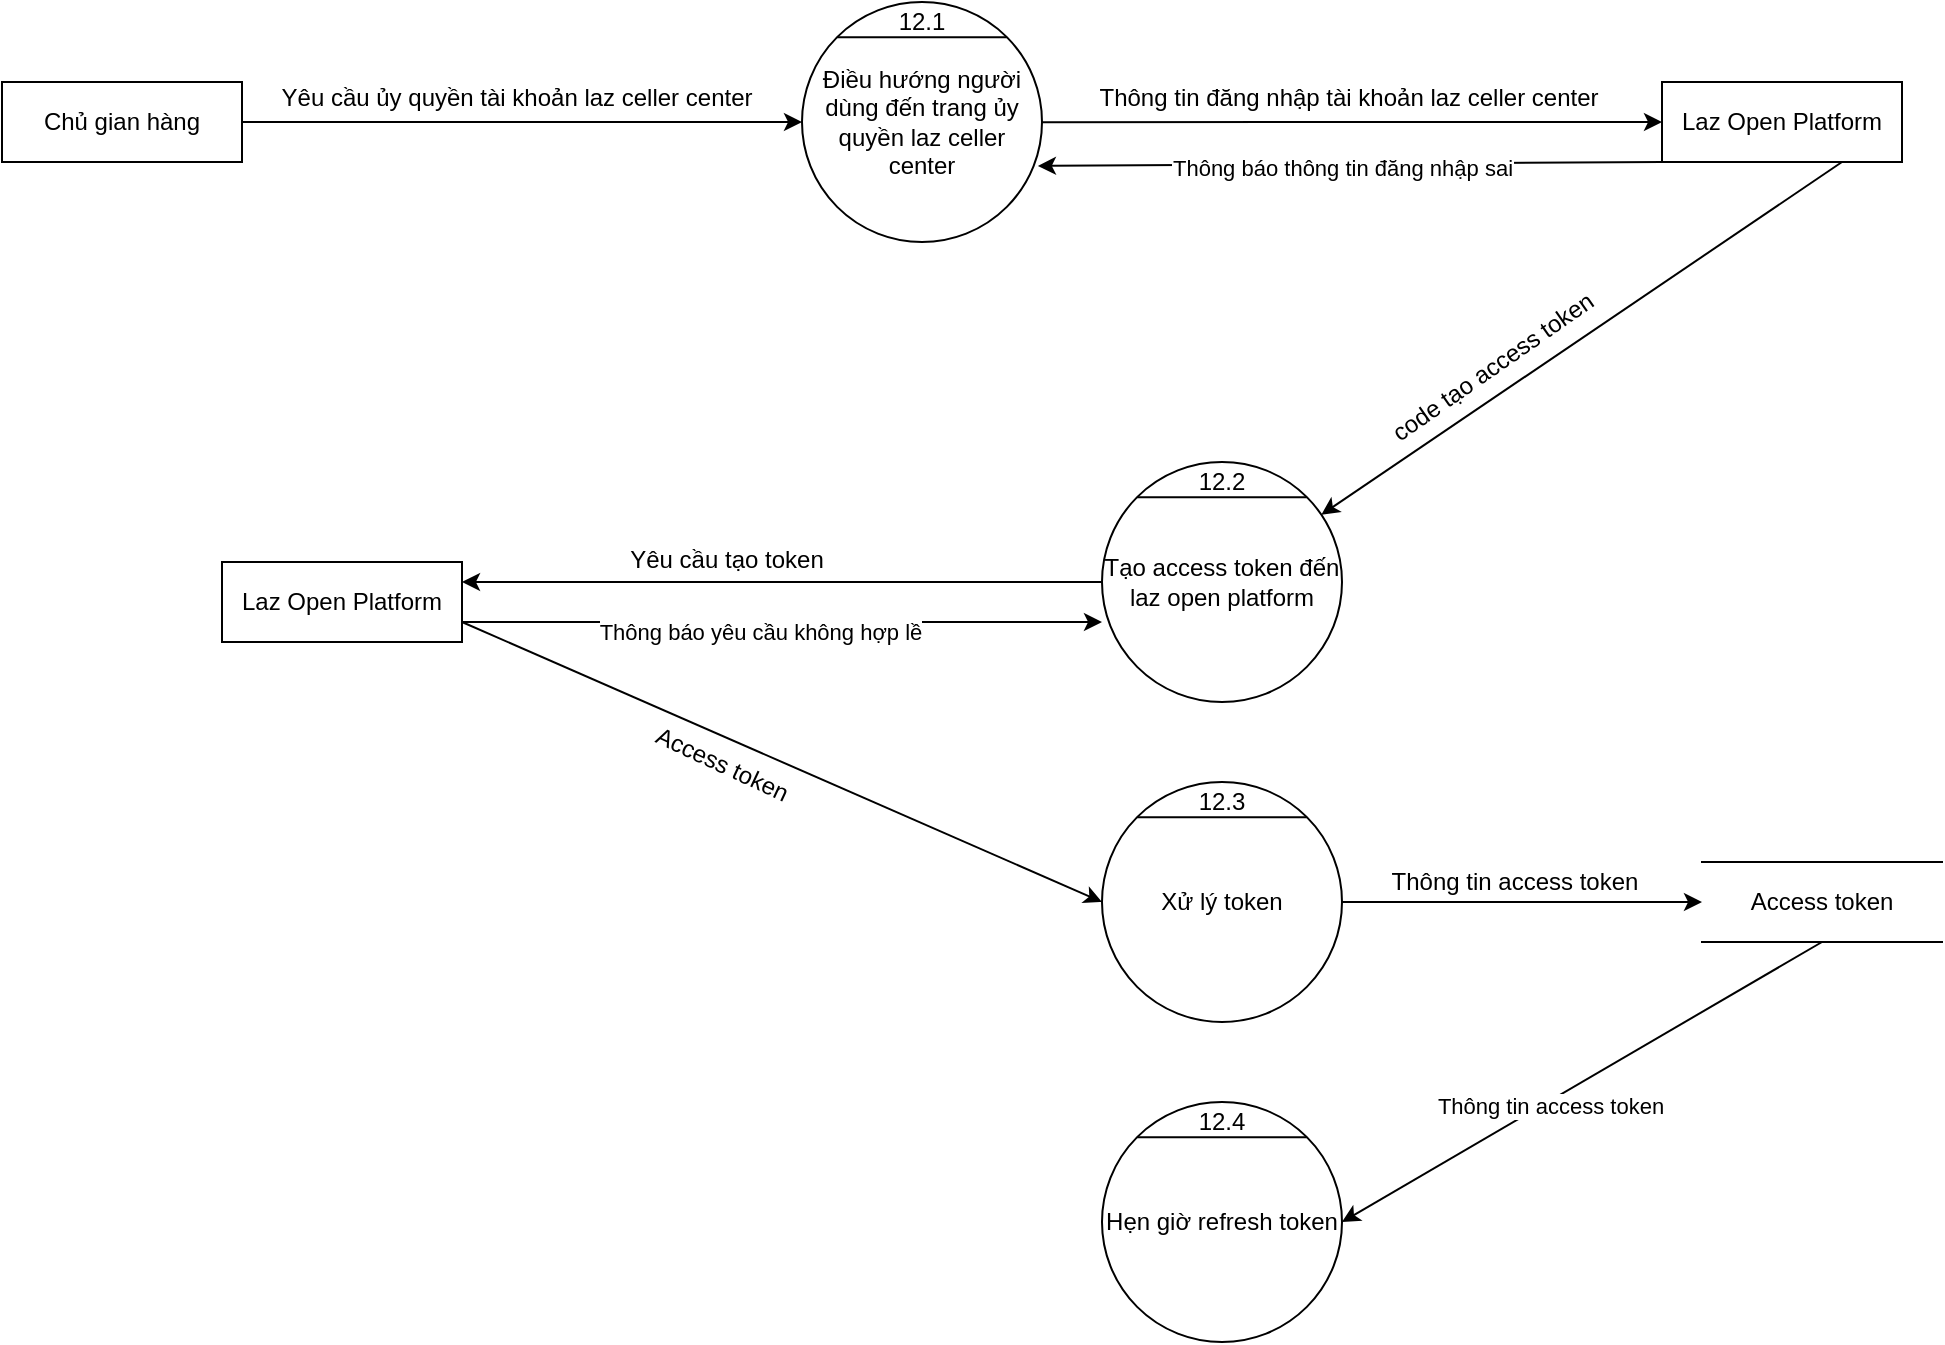 <mxfile version="13.9.2" type="github">
  <diagram id="SLStGJWWbtIfWfqQh3Ac" name="Page-1">
    <mxGraphModel dx="1182" dy="582" grid="1" gridSize="10" guides="1" tooltips="1" connect="1" arrows="1" fold="1" page="1" pageScale="1" pageWidth="850" pageHeight="1100" math="0" shadow="0">
      <root>
        <mxCell id="0" />
        <mxCell id="1" parent="0" />
        <mxCell id="R5PGrLvmycQfad8IWAgw-1" value="Chủ gian hàng" style="rounded=0;whiteSpace=wrap;html=1;" parent="1" vertex="1">
          <mxGeometry x="10" y="90" width="120" height="40" as="geometry" />
        </mxCell>
        <mxCell id="R5PGrLvmycQfad8IWAgw-5" value="" style="group" parent="1" vertex="1" connectable="0">
          <mxGeometry x="410" y="50" width="120" height="120" as="geometry" />
        </mxCell>
        <mxCell id="R5PGrLvmycQfad8IWAgw-2" value="Điều hướng người dùng đến trang ủy quyền laz celler center" style="ellipse;whiteSpace=wrap;html=1;aspect=fixed;" parent="R5PGrLvmycQfad8IWAgw-5" vertex="1">
          <mxGeometry width="120" height="120" as="geometry" />
        </mxCell>
        <mxCell id="R5PGrLvmycQfad8IWAgw-3" value="" style="endArrow=none;html=1;exitX=0;exitY=0;exitDx=0;exitDy=0;entryX=1;entryY=0;entryDx=0;entryDy=0;" parent="R5PGrLvmycQfad8IWAgw-5" source="R5PGrLvmycQfad8IWAgw-2" target="R5PGrLvmycQfad8IWAgw-2" edge="1">
          <mxGeometry width="50" height="50" relative="1" as="geometry">
            <mxPoint x="-110" y="110" as="sourcePoint" />
            <mxPoint x="-60" y="60" as="targetPoint" />
          </mxGeometry>
        </mxCell>
        <mxCell id="R5PGrLvmycQfad8IWAgw-4" value="12.1" style="text;html=1;strokeColor=none;fillColor=none;align=center;verticalAlign=middle;whiteSpace=wrap;rounded=0;" parent="R5PGrLvmycQfad8IWAgw-5" vertex="1">
          <mxGeometry x="40" width="40" height="20" as="geometry" />
        </mxCell>
        <mxCell id="R5PGrLvmycQfad8IWAgw-6" value="" style="group" parent="1" vertex="1" connectable="0">
          <mxGeometry x="560" y="280" width="120" height="120" as="geometry" />
        </mxCell>
        <mxCell id="R5PGrLvmycQfad8IWAgw-7" value="Tạo access token đến laz open platform" style="ellipse;whiteSpace=wrap;html=1;aspect=fixed;" parent="R5PGrLvmycQfad8IWAgw-6" vertex="1">
          <mxGeometry width="120" height="120" as="geometry" />
        </mxCell>
        <mxCell id="R5PGrLvmycQfad8IWAgw-8" value="" style="endArrow=none;html=1;exitX=0;exitY=0;exitDx=0;exitDy=0;entryX=1;entryY=0;entryDx=0;entryDy=0;" parent="R5PGrLvmycQfad8IWAgw-6" source="R5PGrLvmycQfad8IWAgw-7" target="R5PGrLvmycQfad8IWAgw-7" edge="1">
          <mxGeometry width="50" height="50" relative="1" as="geometry">
            <mxPoint x="-110" y="110" as="sourcePoint" />
            <mxPoint x="-60" y="60" as="targetPoint" />
          </mxGeometry>
        </mxCell>
        <mxCell id="R5PGrLvmycQfad8IWAgw-9" value="12.2" style="text;html=1;strokeColor=none;fillColor=none;align=center;verticalAlign=middle;whiteSpace=wrap;rounded=0;" parent="R5PGrLvmycQfad8IWAgw-6" vertex="1">
          <mxGeometry x="40" width="40" height="20" as="geometry" />
        </mxCell>
        <mxCell id="R5PGrLvmycQfad8IWAgw-10" value="" style="group" parent="1" vertex="1" connectable="0">
          <mxGeometry x="560" y="440" width="120" height="120" as="geometry" />
        </mxCell>
        <mxCell id="R5PGrLvmycQfad8IWAgw-11" value="Xử lý token" style="ellipse;whiteSpace=wrap;html=1;aspect=fixed;" parent="R5PGrLvmycQfad8IWAgw-10" vertex="1">
          <mxGeometry width="120" height="120" as="geometry" />
        </mxCell>
        <mxCell id="R5PGrLvmycQfad8IWAgw-12" value="" style="endArrow=none;html=1;exitX=0;exitY=0;exitDx=0;exitDy=0;entryX=1;entryY=0;entryDx=0;entryDy=0;" parent="R5PGrLvmycQfad8IWAgw-10" source="R5PGrLvmycQfad8IWAgw-11" target="R5PGrLvmycQfad8IWAgw-11" edge="1">
          <mxGeometry width="50" height="50" relative="1" as="geometry">
            <mxPoint x="-110" y="110" as="sourcePoint" />
            <mxPoint x="-60" y="60" as="targetPoint" />
          </mxGeometry>
        </mxCell>
        <mxCell id="R5PGrLvmycQfad8IWAgw-13" value="12.3" style="text;html=1;strokeColor=none;fillColor=none;align=center;verticalAlign=middle;whiteSpace=wrap;rounded=0;" parent="R5PGrLvmycQfad8IWAgw-10" vertex="1">
          <mxGeometry x="40" width="40" height="20" as="geometry" />
        </mxCell>
        <mxCell id="R5PGrLvmycQfad8IWAgw-14" value="Laz Open Platform" style="rounded=0;whiteSpace=wrap;html=1;" parent="1" vertex="1">
          <mxGeometry x="840" y="90" width="120" height="40" as="geometry" />
        </mxCell>
        <mxCell id="R5PGrLvmycQfad8IWAgw-15" value="" style="endArrow=classic;html=1;exitX=1;exitY=0.5;exitDx=0;exitDy=0;" parent="1" source="R5PGrLvmycQfad8IWAgw-1" target="R5PGrLvmycQfad8IWAgw-2" edge="1">
          <mxGeometry width="50" height="50" relative="1" as="geometry">
            <mxPoint x="160" y="280" as="sourcePoint" />
            <mxPoint x="210" y="230" as="targetPoint" />
          </mxGeometry>
        </mxCell>
        <mxCell id="R5PGrLvmycQfad8IWAgw-17" value="Yêu cầu ủy quyền tài khoản laz celler center" style="edgeLabel;html=1;align=center;verticalAlign=middle;resizable=0;points=[];rotation=0;fontSize=12;" parent="R5PGrLvmycQfad8IWAgw-15" vertex="1" connectable="0">
          <mxGeometry x="-0.202" y="-2" relative="1" as="geometry">
            <mxPoint x="25.52" y="-14" as="offset" />
          </mxGeometry>
        </mxCell>
        <mxCell id="R5PGrLvmycQfad8IWAgw-18" value="" style="endArrow=classic;html=1;fontSize=12;" parent="1" source="R5PGrLvmycQfad8IWAgw-2" target="R5PGrLvmycQfad8IWAgw-14" edge="1">
          <mxGeometry width="50" height="50" relative="1" as="geometry">
            <mxPoint x="640" y="290" as="sourcePoint" />
            <mxPoint x="690" y="240" as="targetPoint" />
          </mxGeometry>
        </mxCell>
        <mxCell id="R5PGrLvmycQfad8IWAgw-19" value="Thông tin đăng nhập tài khoản laz celler center" style="edgeLabel;html=1;align=center;verticalAlign=middle;resizable=0;points=[];fontSize=12;rotation=0;" parent="R5PGrLvmycQfad8IWAgw-18" vertex="1" connectable="0">
          <mxGeometry x="-0.435" y="2" relative="1" as="geometry">
            <mxPoint x="65" y="-10.0" as="offset" />
          </mxGeometry>
        </mxCell>
        <mxCell id="R5PGrLvmycQfad8IWAgw-20" value="" style="endArrow=classic;html=1;fontSize=12;exitX=0.75;exitY=1;exitDx=0;exitDy=0;" parent="1" source="R5PGrLvmycQfad8IWAgw-14" target="R5PGrLvmycQfad8IWAgw-7" edge="1">
          <mxGeometry width="50" height="50" relative="1" as="geometry">
            <mxPoint x="740" y="320" as="sourcePoint" />
            <mxPoint x="790" y="270" as="targetPoint" />
          </mxGeometry>
        </mxCell>
        <mxCell id="R5PGrLvmycQfad8IWAgw-21" value="code tạo access token" style="edgeLabel;html=1;align=center;verticalAlign=middle;resizable=0;points=[];fontSize=12;rotation=-35;" parent="R5PGrLvmycQfad8IWAgw-20" vertex="1" connectable="0">
          <mxGeometry x="0.263" y="2" relative="1" as="geometry">
            <mxPoint x="-12.43" y="-10.44" as="offset" />
          </mxGeometry>
        </mxCell>
        <mxCell id="R5PGrLvmycQfad8IWAgw-22" value="Laz Open Platform" style="rounded=0;whiteSpace=wrap;html=1;" parent="1" vertex="1">
          <mxGeometry x="120" y="330" width="120" height="40" as="geometry" />
        </mxCell>
        <mxCell id="R5PGrLvmycQfad8IWAgw-24" value="" style="endArrow=classic;html=1;fontSize=12;entryX=1;entryY=0.25;entryDx=0;entryDy=0;" parent="1" source="R5PGrLvmycQfad8IWAgw-7" target="R5PGrLvmycQfad8IWAgw-22" edge="1">
          <mxGeometry width="50" height="50" relative="1" as="geometry">
            <mxPoint x="820" y="420" as="sourcePoint" />
            <mxPoint x="300" y="470" as="targetPoint" />
          </mxGeometry>
        </mxCell>
        <mxCell id="R5PGrLvmycQfad8IWAgw-25" value="Yêu cầu tạo token" style="edgeLabel;html=1;align=center;verticalAlign=middle;resizable=0;points=[];fontSize=12;" parent="R5PGrLvmycQfad8IWAgw-24" vertex="1" connectable="0">
          <mxGeometry x="0.175" y="2" relative="1" as="geometry">
            <mxPoint y="-13" as="offset" />
          </mxGeometry>
        </mxCell>
        <mxCell id="R5PGrLvmycQfad8IWAgw-26" value="" style="endArrow=classic;html=1;fontSize=12;exitX=1;exitY=0.75;exitDx=0;exitDy=0;entryX=0;entryY=0.5;entryDx=0;entryDy=0;" parent="1" source="R5PGrLvmycQfad8IWAgw-22" target="R5PGrLvmycQfad8IWAgw-11" edge="1">
          <mxGeometry width="50" height="50" relative="1" as="geometry">
            <mxPoint x="330" y="540" as="sourcePoint" />
            <mxPoint x="540" y="490" as="targetPoint" />
          </mxGeometry>
        </mxCell>
        <mxCell id="R5PGrLvmycQfad8IWAgw-27" value="Access token" style="edgeLabel;html=1;align=center;verticalAlign=middle;resizable=0;points=[];fontSize=12;rotation=25;" parent="R5PGrLvmycQfad8IWAgw-26" vertex="1" connectable="0">
          <mxGeometry x="-0.231" y="-2" relative="1" as="geometry">
            <mxPoint x="7" y="14.46" as="offset" />
          </mxGeometry>
        </mxCell>
        <mxCell id="R5PGrLvmycQfad8IWAgw-28" value="Access token" style="shape=partialRectangle;whiteSpace=wrap;html=1;left=0;right=0;fillColor=none;fontSize=12;" parent="1" vertex="1">
          <mxGeometry x="860" y="480" width="120" height="40" as="geometry" />
        </mxCell>
        <mxCell id="R5PGrLvmycQfad8IWAgw-29" value="" style="endArrow=classic;html=1;fontSize=12;exitX=1;exitY=0.5;exitDx=0;exitDy=0;entryX=0;entryY=0.5;entryDx=0;entryDy=0;" parent="1" source="R5PGrLvmycQfad8IWAgw-11" target="R5PGrLvmycQfad8IWAgw-28" edge="1">
          <mxGeometry width="50" height="50" relative="1" as="geometry">
            <mxPoint x="720" y="710" as="sourcePoint" />
            <mxPoint x="770" y="660" as="targetPoint" />
          </mxGeometry>
        </mxCell>
        <mxCell id="R5PGrLvmycQfad8IWAgw-30" value="Thông tin access token" style="edgeLabel;html=1;align=center;verticalAlign=middle;resizable=0;points=[];fontSize=12;rotation=0;" parent="R5PGrLvmycQfad8IWAgw-29" vertex="1" connectable="0">
          <mxGeometry x="-0.415" y="-1" relative="1" as="geometry">
            <mxPoint x="32.79" y="-11" as="offset" />
          </mxGeometry>
        </mxCell>
        <mxCell id="R5PGrLvmycQfad8IWAgw-31" value="" style="group" parent="1" vertex="1" connectable="0">
          <mxGeometry x="560" y="600" width="120" height="120" as="geometry" />
        </mxCell>
        <mxCell id="R5PGrLvmycQfad8IWAgw-32" value="Hẹn giờ refresh token" style="ellipse;whiteSpace=wrap;html=1;aspect=fixed;" parent="R5PGrLvmycQfad8IWAgw-31" vertex="1">
          <mxGeometry width="120" height="120" as="geometry" />
        </mxCell>
        <mxCell id="R5PGrLvmycQfad8IWAgw-33" value="" style="endArrow=none;html=1;exitX=0;exitY=0;exitDx=0;exitDy=0;entryX=1;entryY=0;entryDx=0;entryDy=0;" parent="R5PGrLvmycQfad8IWAgw-31" source="R5PGrLvmycQfad8IWAgw-32" target="R5PGrLvmycQfad8IWAgw-32" edge="1">
          <mxGeometry width="50" height="50" relative="1" as="geometry">
            <mxPoint x="-110" y="110" as="sourcePoint" />
            <mxPoint x="-60" y="60" as="targetPoint" />
          </mxGeometry>
        </mxCell>
        <mxCell id="R5PGrLvmycQfad8IWAgw-34" value="12.4" style="text;html=1;strokeColor=none;fillColor=none;align=center;verticalAlign=middle;whiteSpace=wrap;rounded=0;" parent="R5PGrLvmycQfad8IWAgw-31" vertex="1">
          <mxGeometry x="40" width="40" height="20" as="geometry" />
        </mxCell>
        <mxCell id="R5PGrLvmycQfad8IWAgw-35" value="" style="endArrow=classic;html=1;fontSize=12;exitX=0.5;exitY=1;exitDx=0;exitDy=0;entryX=1;entryY=0.5;entryDx=0;entryDy=0;" parent="1" source="R5PGrLvmycQfad8IWAgw-28" target="R5PGrLvmycQfad8IWAgw-32" edge="1">
          <mxGeometry width="50" height="50" relative="1" as="geometry">
            <mxPoint x="830" y="670" as="sourcePoint" />
            <mxPoint x="740" y="635" as="targetPoint" />
          </mxGeometry>
        </mxCell>
        <mxCell id="mkMfAUHAmK-2bPL1mv0b-5" value="Thông tin access token" style="edgeLabel;html=1;align=center;verticalAlign=middle;resizable=0;points=[];" vertex="1" connectable="0" parent="R5PGrLvmycQfad8IWAgw-35">
          <mxGeometry x="0.143" y="2" relative="1" as="geometry">
            <mxPoint as="offset" />
          </mxGeometry>
        </mxCell>
        <mxCell id="mkMfAUHAmK-2bPL1mv0b-1" value="" style="endArrow=classic;html=1;exitX=0;exitY=1;exitDx=0;exitDy=0;entryX=0.983;entryY=0.683;entryDx=0;entryDy=0;entryPerimeter=0;" edge="1" parent="1" source="R5PGrLvmycQfad8IWAgw-14" target="R5PGrLvmycQfad8IWAgw-2">
          <mxGeometry width="50" height="50" relative="1" as="geometry">
            <mxPoint x="610" y="250" as="sourcePoint" />
            <mxPoint x="660" y="200" as="targetPoint" />
          </mxGeometry>
        </mxCell>
        <mxCell id="mkMfAUHAmK-2bPL1mv0b-2" value="Thông báo thông tin đăng nhập sai" style="edgeLabel;html=1;align=center;verticalAlign=middle;resizable=0;points=[];" vertex="1" connectable="0" parent="mkMfAUHAmK-2bPL1mv0b-1">
          <mxGeometry x="0.378" y="1" relative="1" as="geometry">
            <mxPoint x="54.99" as="offset" />
          </mxGeometry>
        </mxCell>
        <mxCell id="mkMfAUHAmK-2bPL1mv0b-3" value="" style="endArrow=classic;html=1;exitX=1;exitY=0.75;exitDx=0;exitDy=0;" edge="1" parent="1" source="R5PGrLvmycQfad8IWAgw-22">
          <mxGeometry width="50" height="50" relative="1" as="geometry">
            <mxPoint x="500" y="410" as="sourcePoint" />
            <mxPoint x="560" y="360" as="targetPoint" />
          </mxGeometry>
        </mxCell>
        <mxCell id="mkMfAUHAmK-2bPL1mv0b-4" value="Thông báo yêu cầu không hợp lề" style="edgeLabel;html=1;align=center;verticalAlign=middle;resizable=0;points=[];" vertex="1" connectable="0" parent="mkMfAUHAmK-2bPL1mv0b-3">
          <mxGeometry x="-0.069" y="-5" relative="1" as="geometry">
            <mxPoint as="offset" />
          </mxGeometry>
        </mxCell>
      </root>
    </mxGraphModel>
  </diagram>
</mxfile>
